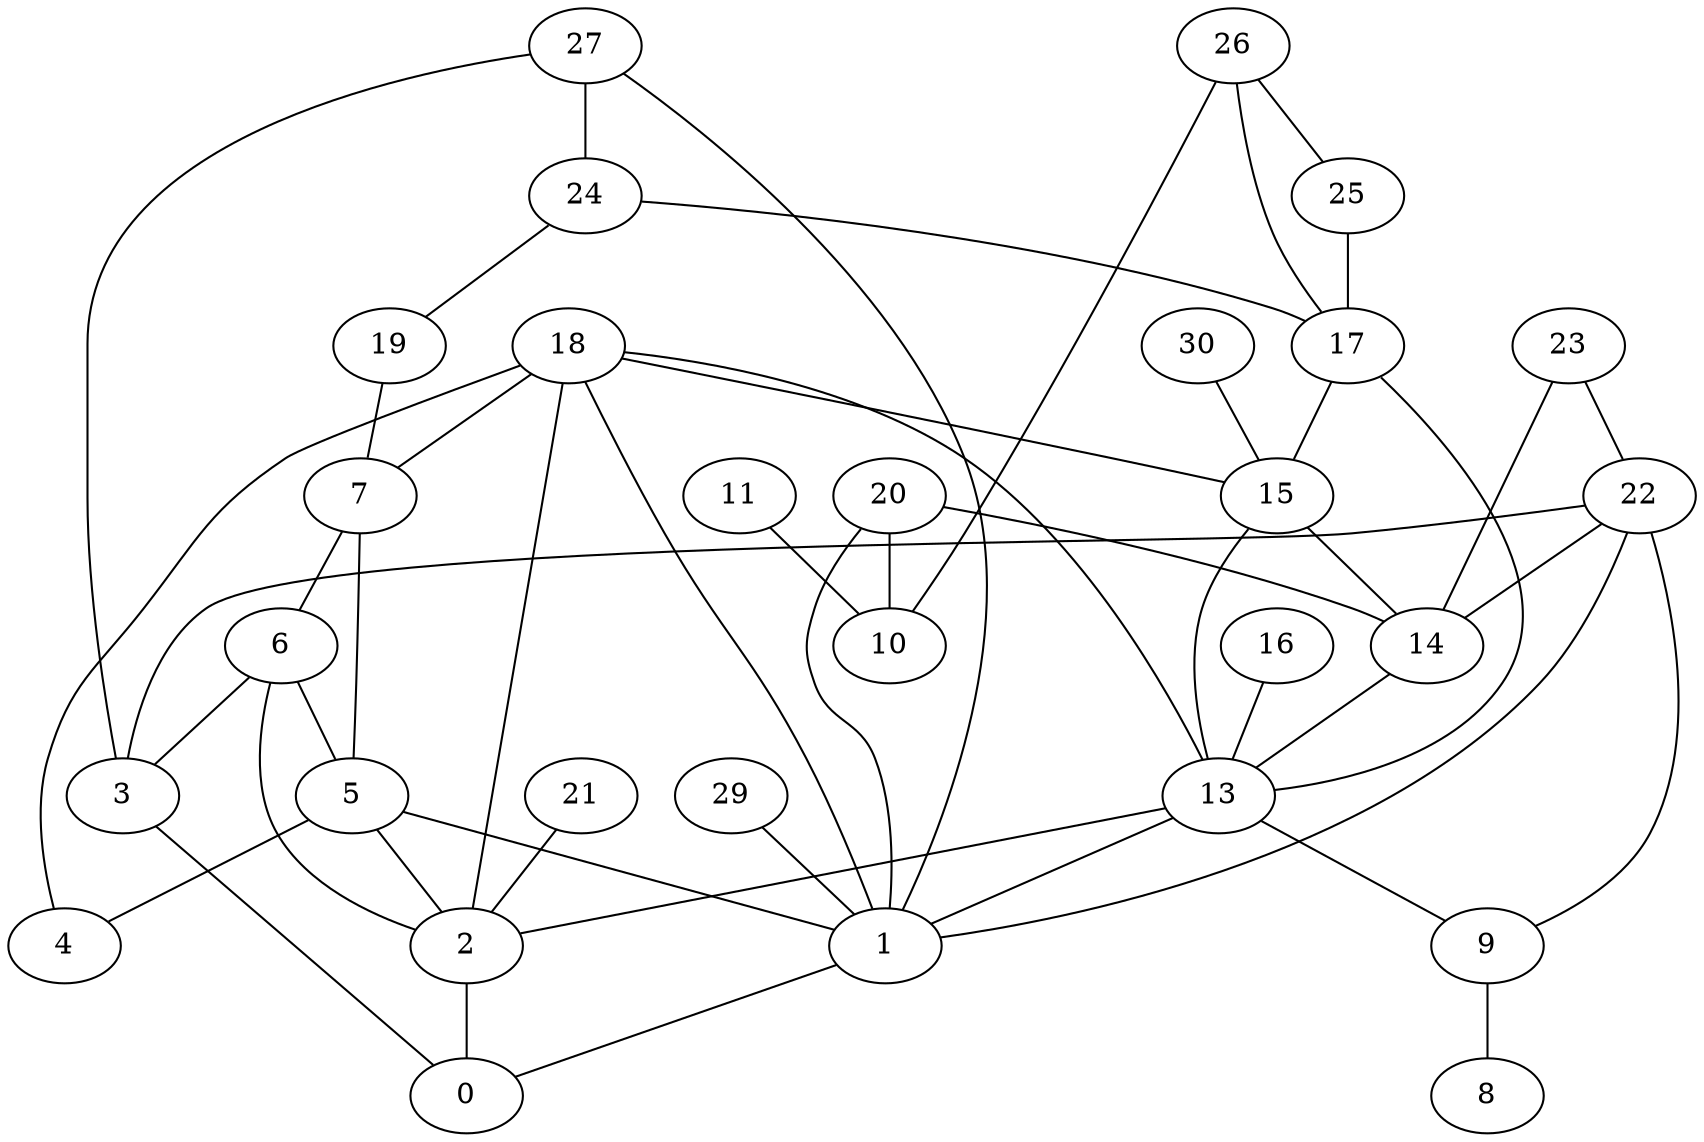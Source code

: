 graph G {
0;

1;

2;

3;

4;

5;

6;

7;

8;

9;

10;

11;

13;

14;

15;

16;

17;

18;

19;

20;

21;

22;

23;

24;

25;

26;

27;

29;

30;

1 -- 0;

2 -- 0;

3 -- 0;

5 -- 1;

5 -- 2;

5 -- 4;

6 -- 2;

6 -- 3;

6 -- 5;

7 -- 5;

7 -- 6;

9 -- 8;

11 -- 10;

13 -- 1;

13 -- 2;

13 -- 9;

14 -- 13;

15 -- 13;

15 -- 14;

16 -- 13;

17 -- 13;

17 -- 15;

18 -- 1;

18 -- 2;

18 -- 4;

18 -- 7;

18 -- 13;

18 -- 15;

19 -- 7;

20 -- 1;

20 -- 10;

20 -- 14;

21 -- 2;

22 -- 1;

22 -- 3;

22 -- 9;

22 -- 14;

23 -- 14;

23 -- 22;

24 -- 17;

24 -- 19;

25 -- 17;

26 -- 10;

26 -- 17;

26 -- 25;

27 -- 1;

27 -- 3;

27 -- 24;

29 -- 1;

30 -- 15;

}
